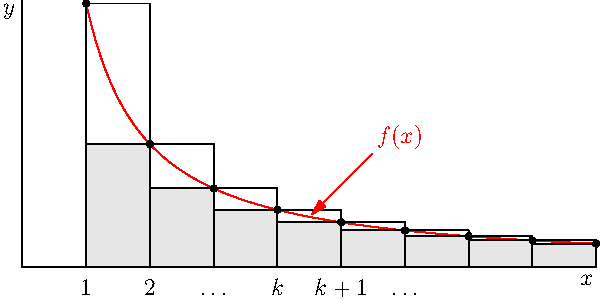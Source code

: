 import graph;
size(300,150,IgnoreAspect);

real f(real x) {return 1/x^(1.1);}
pair F(real x) {return (x,f(x));}

dotfactor=7;

void subinterval(real a, real b)
{
  guide g=box((a,0),(b,f(b)));
  fill(g,lightgray); 
  draw(g); 
  draw(box((a,f(a)),(b,0)));
}

int a=1, b=9;
  
xaxis("$x$",0,b); 
yaxis("$y$",0); 
 
draw(graph(f,a,b,operator ..),red);
 
int n=2;

for(int i=a; i <= b; ++i) {
  if(i < b) subinterval(i,i+1);
  if(i <= n) labelx(i);
  dot(F(i));
}

int i=n;
labelx("$\ldots$",++i);
labelx("$k$",++i);
labelx("$k+1$",++i);
labelx("$\ldots$",++i);

arrow("$f(x)$",F(i-1.5),NE,1.5cm,red,Margin(0,0.5));

